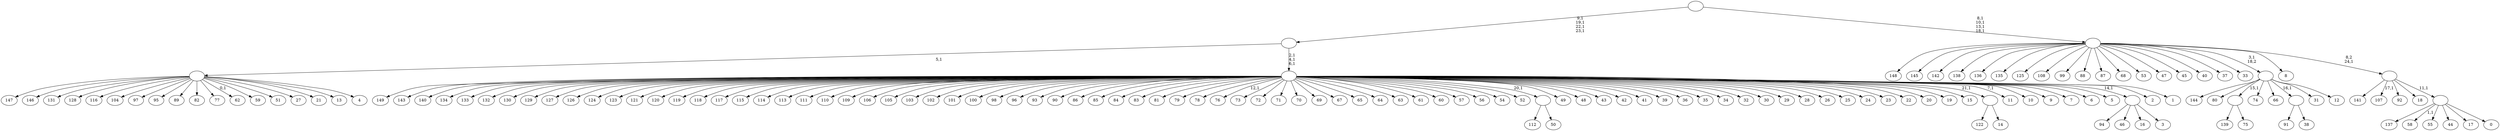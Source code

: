 digraph T {
	175 [label="149"]
	174 [label="148"]
	173 [label="147"]
	172 [label="146"]
	171 [label="145"]
	170 [label="144"]
	169 [label="143"]
	168 [label="142"]
	167 [label="141"]
	166 [label="140"]
	165 [label="139"]
	164 [label="138"]
	163 [label="137"]
	162 [label="136"]
	161 [label="135"]
	160 [label="134"]
	159 [label="133"]
	158 [label="132"]
	157 [label="131"]
	156 [label="130"]
	155 [label="129"]
	154 [label="128"]
	153 [label="127"]
	152 [label="126"]
	151 [label="125"]
	150 [label="124"]
	149 [label="123"]
	148 [label="122"]
	147 [label="121"]
	146 [label="120"]
	145 [label="119"]
	144 [label="118"]
	143 [label="117"]
	142 [label="116"]
	141 [label="115"]
	140 [label="114"]
	139 [label="113"]
	138 [label="112"]
	137 [label="111"]
	136 [label="110"]
	135 [label="109"]
	134 [label="108"]
	133 [label="107"]
	131 [label="106"]
	130 [label="105"]
	129 [label="104"]
	128 [label="103"]
	127 [label="102"]
	126 [label="101"]
	125 [label="100"]
	124 [label="99"]
	123 [label="98"]
	122 [label="97"]
	121 [label="96"]
	120 [label="95"]
	119 [label="94"]
	118 [label="93"]
	117 [label="92"]
	116 [label="91"]
	115 [label="90"]
	114 [label="89"]
	113 [label="88"]
	112 [label="87"]
	111 [label="86"]
	110 [label="85"]
	109 [label="84"]
	108 [label="83"]
	107 [label="82"]
	106 [label="81"]
	105 [label="80"]
	104 [label="79"]
	103 [label="78"]
	102 [label="77"]
	101 [label="76"]
	99 [label="75"]
	98 [label=""]
	97 [label="74"]
	96 [label="73"]
	95 [label="72"]
	94 [label="71"]
	93 [label="70"]
	92 [label="69"]
	91 [label="68"]
	90 [label="67"]
	89 [label="66"]
	88 [label="65"]
	87 [label="64"]
	86 [label="63"]
	85 [label="62"]
	83 [label="61"]
	82 [label="60"]
	81 [label="59"]
	80 [label="58"]
	78 [label="57"]
	77 [label="56"]
	76 [label="55"]
	75 [label="54"]
	74 [label="53"]
	73 [label="52"]
	72 [label="51"]
	71 [label="50"]
	70 [label=""]
	69 [label="49"]
	68 [label="48"]
	67 [label="47"]
	66 [label="46"]
	65 [label="45"]
	64 [label="44"]
	63 [label="43"]
	62 [label="42"]
	61 [label="41"]
	60 [label="40"]
	59 [label="39"]
	58 [label="38"]
	57 [label=""]
	56 [label="37"]
	55 [label="36"]
	54 [label="35"]
	53 [label="34"]
	52 [label="33"]
	51 [label="32"]
	50 [label="31"]
	49 [label="30"]
	48 [label="29"]
	47 [label="28"]
	46 [label="27"]
	45 [label="26"]
	44 [label="25"]
	43 [label="24"]
	42 [label="23"]
	41 [label="22"]
	40 [label="21"]
	39 [label="20"]
	38 [label="19"]
	37 [label="18"]
	36 [label="17"]
	35 [label="16"]
	34 [label="15"]
	33 [label="14"]
	32 [label=""]
	31 [label="13"]
	30 [label="12"]
	29 [label=""]
	28 [label="11"]
	26 [label="10"]
	25 [label="9"]
	24 [label="8"]
	23 [label="7"]
	22 [label="6"]
	21 [label="5"]
	20 [label="4"]
	19 [label=""]
	18 [label="3"]
	17 [label=""]
	16 [label="2"]
	15 [label="1"]
	14 [label=""]
	11 [label=""]
	7 [label="0"]
	6 [label=""]
	5 [label=""]
	4 [label=""]
	0 [label=""]
	98 -> 165 [label=""]
	98 -> 99 [label=""]
	70 -> 138 [label=""]
	70 -> 71 [label=""]
	57 -> 116 [label=""]
	57 -> 58 [label=""]
	32 -> 148 [label=""]
	32 -> 33 [label=""]
	29 -> 170 [label=""]
	29 -> 105 [label=""]
	29 -> 98 [label="15,1"]
	29 -> 97 [label=""]
	29 -> 89 [label=""]
	29 -> 57 [label="16,1"]
	29 -> 50 [label=""]
	29 -> 30 [label=""]
	19 -> 85 [label="0,1"]
	19 -> 173 [label=""]
	19 -> 172 [label=""]
	19 -> 157 [label=""]
	19 -> 154 [label=""]
	19 -> 142 [label=""]
	19 -> 129 [label=""]
	19 -> 122 [label=""]
	19 -> 120 [label=""]
	19 -> 114 [label=""]
	19 -> 107 [label=""]
	19 -> 102 [label=""]
	19 -> 81 [label=""]
	19 -> 72 [label=""]
	19 -> 46 [label=""]
	19 -> 40 [label=""]
	19 -> 31 [label=""]
	19 -> 20 [label=""]
	17 -> 119 [label=""]
	17 -> 66 [label=""]
	17 -> 35 [label=""]
	17 -> 18 [label=""]
	14 -> 28 [label="7,1"]
	14 -> 101 [label="12,1"]
	14 -> 175 [label=""]
	14 -> 169 [label=""]
	14 -> 166 [label=""]
	14 -> 160 [label=""]
	14 -> 159 [label=""]
	14 -> 158 [label=""]
	14 -> 156 [label=""]
	14 -> 155 [label=""]
	14 -> 153 [label=""]
	14 -> 152 [label=""]
	14 -> 150 [label=""]
	14 -> 149 [label=""]
	14 -> 147 [label=""]
	14 -> 146 [label=""]
	14 -> 145 [label=""]
	14 -> 144 [label=""]
	14 -> 143 [label=""]
	14 -> 141 [label=""]
	14 -> 140 [label=""]
	14 -> 139 [label=""]
	14 -> 137 [label=""]
	14 -> 136 [label=""]
	14 -> 135 [label=""]
	14 -> 131 [label=""]
	14 -> 130 [label=""]
	14 -> 128 [label=""]
	14 -> 127 [label=""]
	14 -> 126 [label=""]
	14 -> 125 [label=""]
	14 -> 123 [label=""]
	14 -> 121 [label=""]
	14 -> 118 [label=""]
	14 -> 115 [label=""]
	14 -> 111 [label=""]
	14 -> 110 [label=""]
	14 -> 109 [label=""]
	14 -> 108 [label=""]
	14 -> 106 [label=""]
	14 -> 104 [label=""]
	14 -> 103 [label=""]
	14 -> 96 [label=""]
	14 -> 95 [label=""]
	14 -> 94 [label=""]
	14 -> 93 [label=""]
	14 -> 92 [label=""]
	14 -> 90 [label=""]
	14 -> 88 [label=""]
	14 -> 87 [label=""]
	14 -> 86 [label=""]
	14 -> 83 [label=""]
	14 -> 82 [label=""]
	14 -> 78 [label=""]
	14 -> 77 [label=""]
	14 -> 75 [label=""]
	14 -> 73 [label=""]
	14 -> 70 [label="20,1"]
	14 -> 69 [label=""]
	14 -> 68 [label=""]
	14 -> 63 [label=""]
	14 -> 62 [label=""]
	14 -> 61 [label=""]
	14 -> 59 [label=""]
	14 -> 55 [label=""]
	14 -> 54 [label=""]
	14 -> 53 [label=""]
	14 -> 51 [label=""]
	14 -> 49 [label=""]
	14 -> 48 [label=""]
	14 -> 47 [label=""]
	14 -> 45 [label=""]
	14 -> 44 [label=""]
	14 -> 43 [label=""]
	14 -> 42 [label=""]
	14 -> 41 [label=""]
	14 -> 39 [label=""]
	14 -> 38 [label=""]
	14 -> 34 [label=""]
	14 -> 32 [label="21,1"]
	14 -> 26 [label=""]
	14 -> 25 [label=""]
	14 -> 23 [label=""]
	14 -> 22 [label=""]
	14 -> 21 [label=""]
	14 -> 17 [label="14,1"]
	14 -> 16 [label=""]
	14 -> 15 [label=""]
	11 -> 14 [label="2,1\n4,1\n6,1"]
	11 -> 19 [label="5,1"]
	6 -> 80 [label="1,1"]
	6 -> 163 [label=""]
	6 -> 76 [label=""]
	6 -> 64 [label=""]
	6 -> 36 [label=""]
	6 -> 7 [label=""]
	5 -> 133 [label="17,1"]
	5 -> 167 [label=""]
	5 -> 117 [label=""]
	5 -> 37 [label=""]
	5 -> 6 [label="11,1"]
	4 -> 174 [label=""]
	4 -> 171 [label=""]
	4 -> 168 [label=""]
	4 -> 164 [label=""]
	4 -> 162 [label=""]
	4 -> 161 [label=""]
	4 -> 151 [label=""]
	4 -> 134 [label=""]
	4 -> 124 [label=""]
	4 -> 113 [label=""]
	4 -> 112 [label=""]
	4 -> 91 [label=""]
	4 -> 74 [label=""]
	4 -> 67 [label=""]
	4 -> 65 [label=""]
	4 -> 60 [label=""]
	4 -> 56 [label=""]
	4 -> 52 [label=""]
	4 -> 29 [label="3,1\n18,2"]
	4 -> 24 [label=""]
	4 -> 5 [label="8,2\n24,1"]
	0 -> 4 [label="8,1\n10,1\n13,1\n18,1"]
	0 -> 11 [label="9,1\n19,1\n22,1\n23,1"]
}
